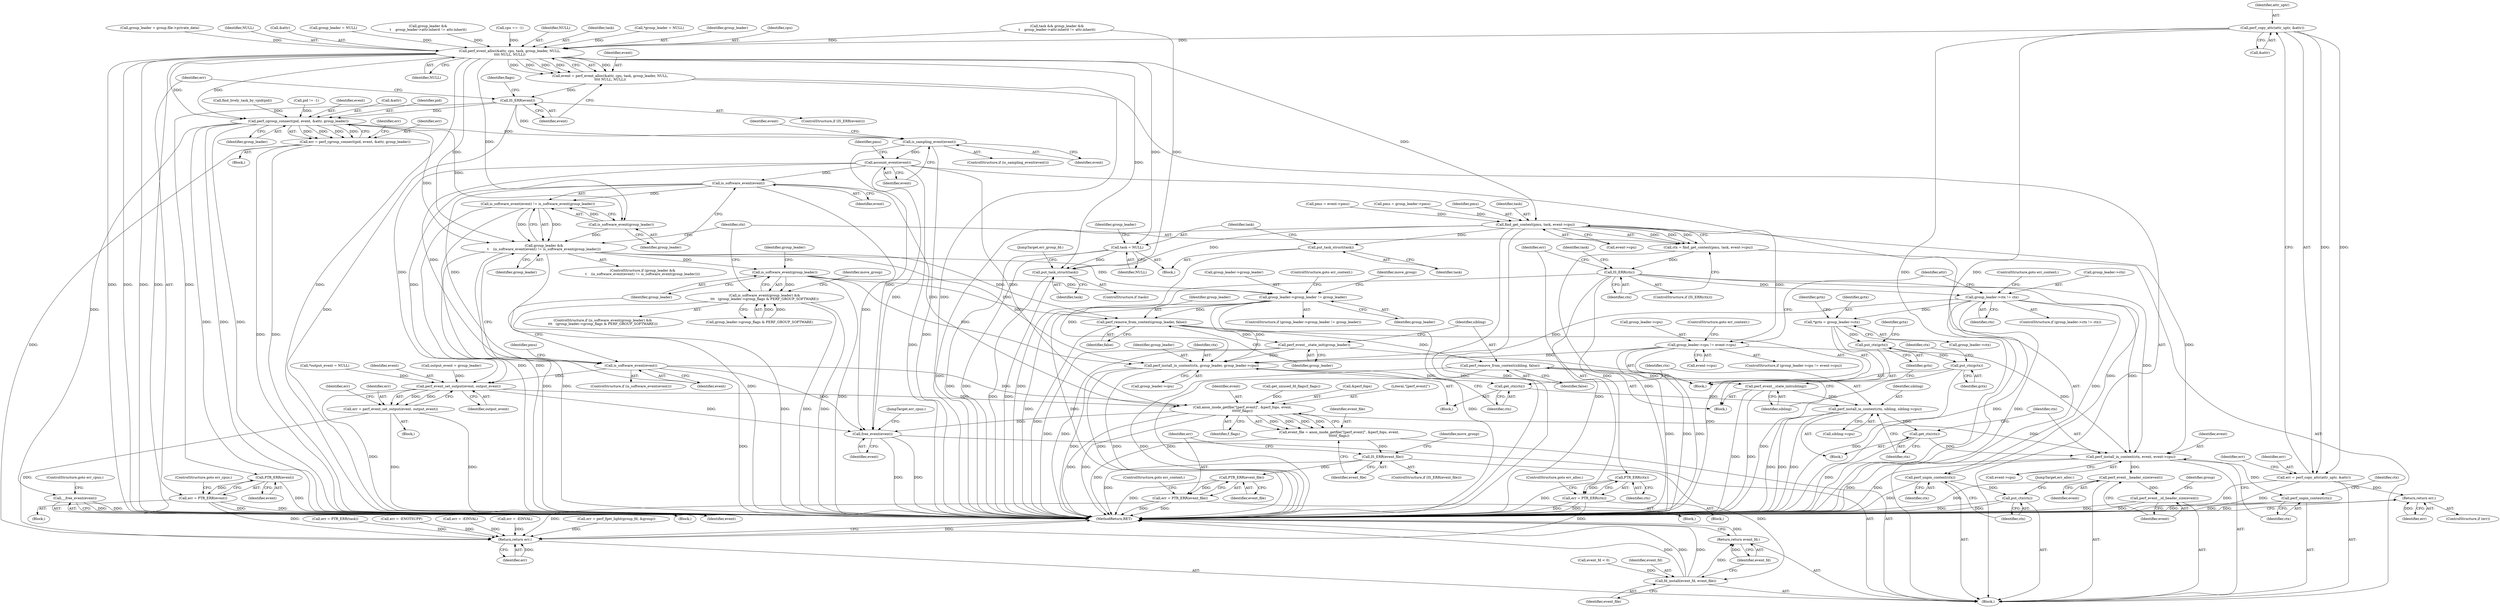digraph "0_linux_f63a8daa5812afef4f06c962351687e1ff9ccb2b@API" {
"1000171" [label="(Call,perf_copy_attr(attr_uptr, &attr))"];
"1000169" [label="(Call,err = perf_copy_attr(attr_uptr, &attr))"];
"1000177" [label="(Return,return err;)"];
"1000330" [label="(Call,perf_event_alloc(&attr, cpu, task, group_leader, NULL,\n\t\t\t\t NULL, NULL))"];
"1000328" [label="(Call,event = perf_event_alloc(&attr, cpu, task, group_leader, NULL,\n\t\t\t\t NULL, NULL))"];
"1000340" [label="(Call,IS_ERR(event))"];
"1000345" [label="(Call,PTR_ERR(event))"];
"1000343" [label="(Call,err = PTR_ERR(event))"];
"1000666" [label="(Return,return err;)"];
"1000355" [label="(Call,perf_cgroup_connect(pid, event, &attr, group_leader))"];
"1000353" [label="(Call,err = perf_cgroup_connect(pid, event, &attr, group_leader))"];
"1000364" [label="(Call,__free_event(event))"];
"1000368" [label="(Call,is_sampling_event(event))"];
"1000385" [label="(Call,account_event(event))"];
"1000396" [label="(Call,is_software_event(event))"];
"1000395" [label="(Call,is_software_event(event) != is_software_event(group_leader))"];
"1000393" [label="(Call,group_leader &&\n\t    (is_software_event(event) != is_software_event(group_leader)))"];
"1000413" [label="(Call,is_software_event(group_leader))"];
"1000412" [label="(Call,is_software_event(group_leader) &&\n\t\t\t   (group_leader->group_flags & PERF_GROUP_SOFTWARE))"];
"1000457" [label="(Call,group_leader->group_leader != group_leader)"];
"1000546" [label="(Call,perf_remove_from_context(group_leader, false))"];
"1000549" [label="(Call,perf_event__state_init(group_leader))"];
"1000579" [label="(Call,perf_install_in_context(ctx, group_leader, group_leader->cpu))"];
"1000585" [label="(Call,get_ctx(ctx))"];
"1000588" [label="(Call,perf_install_in_context(ctx, sibling, sibling->cpu))"];
"1000594" [label="(Call,get_ctx(ctx))"];
"1000596" [label="(Call,perf_install_in_context(ctx, event, event->cpu))"];
"1000602" [label="(Call,perf_unpin_context(ctx))"];
"1000634" [label="(Call,perf_event__header_size(event))"];
"1000636" [label="(Call,perf_event__id_header_size(event))"];
"1000552" [label="(Call,perf_remove_from_context(sibling, false))"];
"1000555" [label="(Call,perf_event__state_init(sibling))"];
"1000402" [label="(Call,is_software_event(event))"];
"1000509" [label="(Call,perf_event_set_output(event, output_event))"];
"1000507" [label="(Call,err = perf_event_set_output(event, output_event))"];
"1000517" [label="(Call,anon_inode_getfile(\"[perf_event]\", &perf_fops, event,\n\t\t\t\t\tf_flags))"];
"1000515" [label="(Call,event_file = anon_inode_getfile(\"[perf_event]\", &perf_fops, event,\n\t\t\t\t\tf_flags))"];
"1000524" [label="(Call,IS_ERR(event_file))"];
"1000529" [label="(Call,PTR_ERR(event_file))"];
"1000527" [label="(Call,err = PTR_ERR(event_file))"];
"1000640" [label="(Call,fd_install(event_fd, event_file))"];
"1000643" [label="(Return,return event_fd;)"];
"1000651" [label="(Call,free_event(event))"];
"1000398" [label="(Call,is_software_event(group_leader))"];
"1000426" [label="(Call,find_get_context(pmu, task, event->cpu))"];
"1000424" [label="(Call,ctx = find_get_context(pmu, task, event->cpu))"];
"1000433" [label="(Call,IS_ERR(ctx))"];
"1000438" [label="(Call,PTR_ERR(ctx))"];
"1000436" [label="(Call,err = PTR_ERR(ctx))"];
"1000489" [label="(Call,group_leader->ctx != ctx)"];
"1000536" [label="(Call,*gctx = group_leader->ctx)"];
"1000557" [label="(Call,put_ctx(gctx))"];
"1000564" [label="(Call,put_ctx(gctx))"];
"1000646" [label="(Call,perf_unpin_context(ctx))"];
"1000648" [label="(Call,put_ctx(ctx))"];
"1000444" [label="(Call,put_task_struct(task))"];
"1000478" [label="(Call,group_leader->cpu != event->cpu)"];
"1000658" [label="(Call,put_task_struct(task))"];
"1000446" [label="(Call,task = NULL)"];
"1000328" [label="(Call,event = perf_event_alloc(&attr, cpu, task, group_leader, NULL,\n\t\t\t\t NULL, NULL))"];
"1000426" [label="(Call,find_get_context(pmu, task, event->cpu))"];
"1000436" [label="(Call,err = PTR_ERR(ctx))"];
"1000443" [label="(Block,)"];
"1000658" [label="(Call,put_task_struct(task))"];
"1000581" [label="(Identifier,group_leader)"];
"1000341" [label="(Identifier,event)"];
"1000331" [label="(Call,&attr)"];
"1000489" [label="(Call,group_leader->ctx != ctx)"];
"1000636" [label="(Call,perf_event__id_header_size(event))"];
"1000280" [label="(Call,group_leader = NULL)"];
"1000402" [label="(Call,is_software_event(event))"];
"1000273" [label="(Call,output_event = group_leader)"];
"1000329" [label="(Identifier,event)"];
"1000577" [label="(Block,)"];
"1000580" [label="(Identifier,ctx)"];
"1000310" [label="(Call,group_leader &&\n\t    group_leader->attr.inherit != attr.inherit)"];
"1000494" [label="(ControlStructure,goto err_context;)"];
"1000521" [label="(Identifier,event)"];
"1000427" [label="(Identifier,pmu)"];
"1000253" [label="(Call,err = perf_fget_light(group_fd, &group))"];
"1000587" [label="(Block,)"];
"1000640" [label="(Call,fd_install(event_fd, event_file))"];
"1000656" [label="(ControlStructure,if (task))"];
"1000357" [label="(Identifier,event)"];
"1000582" [label="(Call,group_leader->cpu)"];
"1000490" [label="(Call,group_leader->ctx)"];
"1000562" [label="(Identifier,gctx)"];
"1000447" [label="(Identifier,task)"];
"1000586" [label="(Identifier,ctx)"];
"1000375" [label="(Identifier,event)"];
"1000646" [label="(Call,perf_unpin_context(ctx))"];
"1000133" [label="(Call,*output_event = NULL)"];
"1000647" [label="(Identifier,ctx)"];
"1000602" [label="(Call,perf_unpin_context(ctx))"];
"1000434" [label="(Identifier,ctx)"];
"1000550" [label="(Identifier,group_leader)"];
"1000358" [label="(Call,&attr)"];
"1000547" [label="(Identifier,group_leader)"];
"1000556" [label="(Identifier,sibling)"];
"1000585" [label="(Call,get_ctx(ctx))"];
"1000353" [label="(Call,err = perf_cgroup_connect(pid, event, &attr, group_leader))"];
"1000531" [label="(ControlStructure,goto err_context;)"];
"1000435" [label="(Block,)"];
"1000438" [label="(Call,PTR_ERR(ctx))"];
"1000644" [label="(Identifier,event_fd)"];
"1000356" [label="(Identifier,pid)"];
"1000552" [label="(Call,perf_remove_from_context(sibling, false))"];
"1000171" [label="(Call,perf_copy_attr(attr_uptr, &attr))"];
"1000172" [label="(Identifier,attr_uptr)"];
"1000366" [label="(ControlStructure,goto err_cpus;)"];
"1000639" [label="(Identifier,group)"];
"1000415" [label="(Call,group_leader->group_flags & PERF_GROUP_SOFTWARE)"];
"1000239" [label="(Call,get_unused_fd_flags(f_flags))"];
"1000568" [label="(Identifier,ctx)"];
"1000637" [label="(Identifier,event)"];
"1000440" [label="(ControlStructure,goto err_alloc;)"];
"1000564" [label="(Call,put_ctx(gctx))"];
"1000401" [label="(ControlStructure,if (is_software_event(event)))"];
"1000223" [label="(Call,cpu == -1)"];
"1000178" [label="(Identifier,err)"];
"1000598" [label="(Identifier,event)"];
"1000546" [label="(Call,perf_remove_from_context(group_leader, false))"];
"1000302" [label="(Call,err = PTR_ERR(task))"];
"1000458" [label="(Call,group_leader->group_leader)"];
"1000386" [label="(Identifier,event)"];
"1000385" [label="(Call,account_event(event))"];
"1000338" [label="(Identifier,NULL)"];
"1000510" [label="(Identifier,event)"];
"1000513" [label="(Identifier,err)"];
"1000394" [label="(Identifier,group_leader)"];
"1000530" [label="(Identifier,event_file)"];
"1000445" [label="(Identifier,task)"];
"1000642" [label="(Identifier,event_file)"];
"1000456" [label="(ControlStructure,if (group_leader->group_leader != group_leader))"];
"1000524" [label="(Call,IS_ERR(event_file))"];
"1000342" [label="(Block,)"];
"1000515" [label="(Call,event_file = anon_inode_getfile(\"[perf_event]\", &perf_fops, event,\n\t\t\t\t\tf_flags))"];
"1000296" [label="(Call,find_lively_task_by_vpid(pid))"];
"1000597" [label="(Identifier,ctx)"];
"1000337" [label="(Identifier,NULL)"];
"1000544" [label="(Identifier,gctx)"];
"1000170" [label="(Identifier,err)"];
"1000242" [label="(Call,event_fd < 0)"];
"1000450" [label="(Identifier,group_leader)"];
"1000424" [label="(Call,ctx = find_get_context(pmu, task, event->cpu))"];
"1000355" [label="(Call,perf_cgroup_connect(pid, event, &attr, group_leader))"];
"1000548" [label="(Identifier,false)"];
"1000429" [label="(Call,event->cpu)"];
"1000177" [label="(Return,return err;)"];
"1000334" [label="(Identifier,task)"];
"1000176" [label="(Identifier,err)"];
"1000553" [label="(Identifier,sibling)"];
"1000428" [label="(Identifier,task)"];
"1000534" [label="(Block,)"];
"1000519" [label="(Call,&perf_fops)"];
"1000343" [label="(Call,err = PTR_ERR(event))"];
"1000595" [label="(Identifier,ctx)"];
"1000461" [label="(Identifier,group_leader)"];
"1000417" [label="(Identifier,group_leader)"];
"1000129" [label="(Call,*group_leader = NULL)"];
"1000387" [label="(Call,pmu = event->pmu)"];
"1000354" [label="(Identifier,err)"];
"1000350" [label="(Identifier,flags)"];
"1000442" [label="(Identifier,task)"];
"1000565" [label="(Identifier,gctx)"];
"1000369" [label="(Identifier,event)"];
"1000412" [label="(Call,is_software_event(group_leader) &&\n\t\t\t   (group_leader->group_flags & PERF_GROUP_SOFTWARE))"];
"1000380" [label="(Call,err = -ENOTSUPP)"];
"1000425" [label="(Identifier,ctx)"];
"1000516" [label="(Identifier,event_file)"];
"1000591" [label="(Call,sibling->cpu)"];
"1000360" [label="(Identifier,group_leader)"];
"1000340" [label="(Call,IS_ERR(event))"];
"1000508" [label="(Identifier,err)"];
"1000479" [label="(Call,group_leader->cpu)"];
"1000668" [label="(MethodReturn,RET)"];
"1000457" [label="(Call,group_leader->group_leader != group_leader)"];
"1000345" [label="(Call,PTR_ERR(event))"];
"1000392" [label="(ControlStructure,if (group_leader &&\n\t    (is_software_event(event) != is_software_event(group_leader))))"];
"1000485" [label="(ControlStructure,goto err_context;)"];
"1000462" [label="(ControlStructure,goto err_context;)"];
"1000653" [label="(JumpTarget,err_cpus:)"];
"1000403" [label="(Identifier,event)"];
"1000405" [label="(Call,pmu = group_leader->pmu)"];
"1000558" [label="(Identifier,gctx)"];
"1000344" [label="(Identifier,err)"];
"1000422" [label="(Identifier,move_group)"];
"1000437" [label="(Identifier,err)"];
"1000511" [label="(Identifier,output_event)"];
"1000652" [label="(Identifier,event)"];
"1000439" [label="(Identifier,ctx)"];
"1000322" [label="(Call,err = -EINVAL)"];
"1000666" [label="(Return,return err;)"];
"1000498" [label="(Identifier,attr)"];
"1000522" [label="(Identifier,f_flags)"];
"1000335" [label="(Identifier,group_leader)"];
"1000397" [label="(Identifier,event)"];
"1000579" [label="(Call,perf_install_in_context(ctx, group_leader, group_leader->cpu))"];
"1000444" [label="(Call,put_task_struct(task))"];
"1000347" [label="(ControlStructure,goto err_cpus;)"];
"1000388" [label="(Identifier,pmu)"];
"1000393" [label="(Call,group_leader &&\n\t    (is_software_event(event) != is_software_event(group_leader)))"];
"1000607" [label="(Identifier,ctx)"];
"1000526" [label="(Block,)"];
"1000169" [label="(Call,err = perf_copy_attr(attr_uptr, &attr))"];
"1000557" [label="(Call,put_ctx(gctx))"];
"1000333" [label="(Identifier,cpu)"];
"1000648" [label="(Call,put_ctx(ctx))"];
"1000649" [label="(Identifier,ctx)"];
"1000399" [label="(Identifier,group_leader)"];
"1000173" [label="(Call,&attr)"];
"1000446" [label="(Call,task = NULL)"];
"1000538" [label="(Call,group_leader->ctx)"];
"1000175" [label="(ControlStructure,if (err))"];
"1000635" [label="(Identifier,event)"];
"1000659" [label="(Identifier,task)"];
"1000527" [label="(Call,err = PTR_ERR(event_file))"];
"1000346" [label="(Identifier,event)"];
"1000482" [label="(Call,event->cpu)"];
"1000365" [label="(Identifier,event)"];
"1000599" [label="(Call,event->cpu)"];
"1000406" [label="(Identifier,pmu)"];
"1000433" [label="(Call,IS_ERR(ctx))"];
"1000533" [label="(Identifier,move_group)"];
"1000529" [label="(Call,PTR_ERR(event_file))"];
"1000506" [label="(Block,)"];
"1000549" [label="(Call,perf_event__state_init(group_leader))"];
"1000262" [label="(Call,group_leader = group.file->private_data)"];
"1000127" [label="(Block,)"];
"1000285" [label="(Call,pid != -1)"];
"1000414" [label="(Identifier,group_leader)"];
"1000464" [label="(Identifier,move_group)"];
"1000594" [label="(Call,get_ctx(ctx))"];
"1000523" [label="(ControlStructure,if (IS_ERR(event_file)))"];
"1000330" [label="(Call,perf_event_alloc(&attr, cpu, task, group_leader, NULL,\n\t\t\t\t NULL, NULL))"];
"1000603" [label="(Identifier,ctx)"];
"1000517" [label="(Call,anon_inode_getfile(\"[perf_event]\", &perf_fops, event,\n\t\t\t\t\tf_flags))"];
"1000590" [label="(Identifier,sibling)"];
"1000477" [label="(ControlStructure,if (group_leader->cpu != event->cpu))"];
"1000667" [label="(Identifier,err)"];
"1000528" [label="(Identifier,err)"];
"1000336" [label="(Identifier,NULL)"];
"1000413" [label="(Call,is_software_event(group_leader))"];
"1000651" [label="(Call,free_event(event))"];
"1000411" [label="(ControlStructure,if (is_software_event(group_leader) &&\n\t\t\t   (group_leader->group_flags & PERF_GROUP_SOFTWARE)))"];
"1000537" [label="(Identifier,gctx)"];
"1000395" [label="(Call,is_software_event(event) != is_software_event(group_leader))"];
"1000518" [label="(Literal,\"[perf_event]\")"];
"1000641" [label="(Identifier,event_fd)"];
"1000352" [label="(Block,)"];
"1000551" [label="(Block,)"];
"1000493" [label="(Identifier,ctx)"];
"1000396" [label="(Call,is_software_event(event))"];
"1000536" [label="(Call,*gctx = group_leader->ctx)"];
"1000650" [label="(JumpTarget,err_alloc:)"];
"1000367" [label="(ControlStructure,if (is_sampling_event(event)))"];
"1000596" [label="(Call,perf_install_in_context(ctx, event, event->cpu))"];
"1000589" [label="(Identifier,ctx)"];
"1000509" [label="(Call,perf_event_set_output(event, output_event))"];
"1000488" [label="(ControlStructure,if (group_leader->ctx != ctx))"];
"1000643" [label="(Return,return event_fd;)"];
"1000448" [label="(Identifier,NULL)"];
"1000432" [label="(ControlStructure,if (IS_ERR(ctx)))"];
"1000588" [label="(Call,perf_install_in_context(ctx, sibling, sibling->cpu))"];
"1000368" [label="(Call,is_sampling_event(event))"];
"1000452" [label="(Call,err = -EINVAL)"];
"1000634" [label="(Call,perf_event__header_size(event))"];
"1000364" [label="(Call,__free_event(event))"];
"1000478" [label="(Call,group_leader->cpu != event->cpu)"];
"1000507" [label="(Call,err = perf_event_set_output(event, output_event))"];
"1000525" [label="(Identifier,event_file)"];
"1000362" [label="(Identifier,err)"];
"1000398" [label="(Call,is_software_event(group_leader))"];
"1000339" [label="(ControlStructure,if (IS_ERR(event)))"];
"1000555" [label="(Call,perf_event__state_init(sibling))"];
"1000363" [label="(Block,)"];
"1000660" [label="(JumpTarget,err_group_fd:)"];
"1000308" [label="(Call,task && group_leader &&\n\t    group_leader->attr.inherit != attr.inherit)"];
"1000554" [label="(Identifier,false)"];
"1000171" -> "1000169"  [label="AST: "];
"1000171" -> "1000173"  [label="CFG: "];
"1000172" -> "1000171"  [label="AST: "];
"1000173" -> "1000171"  [label="AST: "];
"1000169" -> "1000171"  [label="CFG: "];
"1000171" -> "1000668"  [label="DDG: "];
"1000171" -> "1000668"  [label="DDG: "];
"1000171" -> "1000169"  [label="DDG: "];
"1000171" -> "1000169"  [label="DDG: "];
"1000171" -> "1000330"  [label="DDG: "];
"1000169" -> "1000127"  [label="AST: "];
"1000170" -> "1000169"  [label="AST: "];
"1000176" -> "1000169"  [label="CFG: "];
"1000169" -> "1000668"  [label="DDG: "];
"1000169" -> "1000668"  [label="DDG: "];
"1000169" -> "1000177"  [label="DDG: "];
"1000177" -> "1000175"  [label="AST: "];
"1000177" -> "1000178"  [label="CFG: "];
"1000178" -> "1000177"  [label="AST: "];
"1000668" -> "1000177"  [label="CFG: "];
"1000177" -> "1000668"  [label="DDG: "];
"1000178" -> "1000177"  [label="DDG: "];
"1000330" -> "1000328"  [label="AST: "];
"1000330" -> "1000338"  [label="CFG: "];
"1000331" -> "1000330"  [label="AST: "];
"1000333" -> "1000330"  [label="AST: "];
"1000334" -> "1000330"  [label="AST: "];
"1000335" -> "1000330"  [label="AST: "];
"1000336" -> "1000330"  [label="AST: "];
"1000337" -> "1000330"  [label="AST: "];
"1000338" -> "1000330"  [label="AST: "];
"1000328" -> "1000330"  [label="CFG: "];
"1000330" -> "1000668"  [label="DDG: "];
"1000330" -> "1000668"  [label="DDG: "];
"1000330" -> "1000668"  [label="DDG: "];
"1000330" -> "1000668"  [label="DDG: "];
"1000330" -> "1000668"  [label="DDG: "];
"1000330" -> "1000328"  [label="DDG: "];
"1000330" -> "1000328"  [label="DDG: "];
"1000330" -> "1000328"  [label="DDG: "];
"1000330" -> "1000328"  [label="DDG: "];
"1000330" -> "1000328"  [label="DDG: "];
"1000223" -> "1000330"  [label="DDG: "];
"1000308" -> "1000330"  [label="DDG: "];
"1000129" -> "1000330"  [label="DDG: "];
"1000310" -> "1000330"  [label="DDG: "];
"1000262" -> "1000330"  [label="DDG: "];
"1000280" -> "1000330"  [label="DDG: "];
"1000330" -> "1000355"  [label="DDG: "];
"1000330" -> "1000355"  [label="DDG: "];
"1000330" -> "1000393"  [label="DDG: "];
"1000330" -> "1000398"  [label="DDG: "];
"1000330" -> "1000426"  [label="DDG: "];
"1000330" -> "1000446"  [label="DDG: "];
"1000330" -> "1000658"  [label="DDG: "];
"1000328" -> "1000127"  [label="AST: "];
"1000329" -> "1000328"  [label="AST: "];
"1000341" -> "1000328"  [label="CFG: "];
"1000328" -> "1000668"  [label="DDG: "];
"1000328" -> "1000340"  [label="DDG: "];
"1000340" -> "1000339"  [label="AST: "];
"1000340" -> "1000341"  [label="CFG: "];
"1000341" -> "1000340"  [label="AST: "];
"1000344" -> "1000340"  [label="CFG: "];
"1000350" -> "1000340"  [label="CFG: "];
"1000340" -> "1000668"  [label="DDG: "];
"1000340" -> "1000345"  [label="DDG: "];
"1000340" -> "1000355"  [label="DDG: "];
"1000340" -> "1000368"  [label="DDG: "];
"1000345" -> "1000343"  [label="AST: "];
"1000345" -> "1000346"  [label="CFG: "];
"1000346" -> "1000345"  [label="AST: "];
"1000343" -> "1000345"  [label="CFG: "];
"1000345" -> "1000668"  [label="DDG: "];
"1000345" -> "1000343"  [label="DDG: "];
"1000343" -> "1000342"  [label="AST: "];
"1000344" -> "1000343"  [label="AST: "];
"1000347" -> "1000343"  [label="CFG: "];
"1000343" -> "1000668"  [label="DDG: "];
"1000343" -> "1000668"  [label="DDG: "];
"1000343" -> "1000666"  [label="DDG: "];
"1000666" -> "1000127"  [label="AST: "];
"1000666" -> "1000667"  [label="CFG: "];
"1000667" -> "1000666"  [label="AST: "];
"1000668" -> "1000666"  [label="CFG: "];
"1000666" -> "1000668"  [label="DDG: "];
"1000667" -> "1000666"  [label="DDG: "];
"1000436" -> "1000666"  [label="DDG: "];
"1000253" -> "1000666"  [label="DDG: "];
"1000452" -> "1000666"  [label="DDG: "];
"1000322" -> "1000666"  [label="DDG: "];
"1000353" -> "1000666"  [label="DDG: "];
"1000380" -> "1000666"  [label="DDG: "];
"1000507" -> "1000666"  [label="DDG: "];
"1000302" -> "1000666"  [label="DDG: "];
"1000527" -> "1000666"  [label="DDG: "];
"1000355" -> "1000353"  [label="AST: "];
"1000355" -> "1000360"  [label="CFG: "];
"1000356" -> "1000355"  [label="AST: "];
"1000357" -> "1000355"  [label="AST: "];
"1000358" -> "1000355"  [label="AST: "];
"1000360" -> "1000355"  [label="AST: "];
"1000353" -> "1000355"  [label="CFG: "];
"1000355" -> "1000668"  [label="DDG: "];
"1000355" -> "1000668"  [label="DDG: "];
"1000355" -> "1000668"  [label="DDG: "];
"1000355" -> "1000353"  [label="DDG: "];
"1000355" -> "1000353"  [label="DDG: "];
"1000355" -> "1000353"  [label="DDG: "];
"1000355" -> "1000353"  [label="DDG: "];
"1000285" -> "1000355"  [label="DDG: "];
"1000296" -> "1000355"  [label="DDG: "];
"1000355" -> "1000364"  [label="DDG: "];
"1000355" -> "1000368"  [label="DDG: "];
"1000355" -> "1000393"  [label="DDG: "];
"1000355" -> "1000398"  [label="DDG: "];
"1000353" -> "1000352"  [label="AST: "];
"1000354" -> "1000353"  [label="AST: "];
"1000362" -> "1000353"  [label="CFG: "];
"1000353" -> "1000668"  [label="DDG: "];
"1000353" -> "1000668"  [label="DDG: "];
"1000364" -> "1000363"  [label="AST: "];
"1000364" -> "1000365"  [label="CFG: "];
"1000365" -> "1000364"  [label="AST: "];
"1000366" -> "1000364"  [label="CFG: "];
"1000364" -> "1000668"  [label="DDG: "];
"1000364" -> "1000668"  [label="DDG: "];
"1000368" -> "1000367"  [label="AST: "];
"1000368" -> "1000369"  [label="CFG: "];
"1000369" -> "1000368"  [label="AST: "];
"1000375" -> "1000368"  [label="CFG: "];
"1000386" -> "1000368"  [label="CFG: "];
"1000368" -> "1000668"  [label="DDG: "];
"1000368" -> "1000385"  [label="DDG: "];
"1000368" -> "1000651"  [label="DDG: "];
"1000385" -> "1000127"  [label="AST: "];
"1000385" -> "1000386"  [label="CFG: "];
"1000386" -> "1000385"  [label="AST: "];
"1000388" -> "1000385"  [label="CFG: "];
"1000385" -> "1000668"  [label="DDG: "];
"1000385" -> "1000396"  [label="DDG: "];
"1000385" -> "1000402"  [label="DDG: "];
"1000385" -> "1000509"  [label="DDG: "];
"1000385" -> "1000517"  [label="DDG: "];
"1000385" -> "1000651"  [label="DDG: "];
"1000396" -> "1000395"  [label="AST: "];
"1000396" -> "1000397"  [label="CFG: "];
"1000397" -> "1000396"  [label="AST: "];
"1000399" -> "1000396"  [label="CFG: "];
"1000396" -> "1000395"  [label="DDG: "];
"1000396" -> "1000402"  [label="DDG: "];
"1000396" -> "1000509"  [label="DDG: "];
"1000396" -> "1000517"  [label="DDG: "];
"1000396" -> "1000651"  [label="DDG: "];
"1000395" -> "1000393"  [label="AST: "];
"1000395" -> "1000398"  [label="CFG: "];
"1000398" -> "1000395"  [label="AST: "];
"1000393" -> "1000395"  [label="CFG: "];
"1000395" -> "1000668"  [label="DDG: "];
"1000395" -> "1000668"  [label="DDG: "];
"1000395" -> "1000393"  [label="DDG: "];
"1000395" -> "1000393"  [label="DDG: "];
"1000398" -> "1000395"  [label="DDG: "];
"1000393" -> "1000392"  [label="AST: "];
"1000393" -> "1000394"  [label="CFG: "];
"1000394" -> "1000393"  [label="AST: "];
"1000403" -> "1000393"  [label="CFG: "];
"1000425" -> "1000393"  [label="CFG: "];
"1000393" -> "1000668"  [label="DDG: "];
"1000393" -> "1000668"  [label="DDG: "];
"1000393" -> "1000668"  [label="DDG: "];
"1000398" -> "1000393"  [label="DDG: "];
"1000393" -> "1000413"  [label="DDG: "];
"1000393" -> "1000457"  [label="DDG: "];
"1000393" -> "1000546"  [label="DDG: "];
"1000393" -> "1000579"  [label="DDG: "];
"1000413" -> "1000412"  [label="AST: "];
"1000413" -> "1000414"  [label="CFG: "];
"1000414" -> "1000413"  [label="AST: "];
"1000417" -> "1000413"  [label="CFG: "];
"1000412" -> "1000413"  [label="CFG: "];
"1000413" -> "1000668"  [label="DDG: "];
"1000413" -> "1000412"  [label="DDG: "];
"1000413" -> "1000457"  [label="DDG: "];
"1000413" -> "1000546"  [label="DDG: "];
"1000413" -> "1000579"  [label="DDG: "];
"1000412" -> "1000411"  [label="AST: "];
"1000412" -> "1000415"  [label="CFG: "];
"1000415" -> "1000412"  [label="AST: "];
"1000422" -> "1000412"  [label="CFG: "];
"1000425" -> "1000412"  [label="CFG: "];
"1000412" -> "1000668"  [label="DDG: "];
"1000412" -> "1000668"  [label="DDG: "];
"1000412" -> "1000668"  [label="DDG: "];
"1000415" -> "1000412"  [label="DDG: "];
"1000415" -> "1000412"  [label="DDG: "];
"1000457" -> "1000456"  [label="AST: "];
"1000457" -> "1000461"  [label="CFG: "];
"1000458" -> "1000457"  [label="AST: "];
"1000461" -> "1000457"  [label="AST: "];
"1000462" -> "1000457"  [label="CFG: "];
"1000464" -> "1000457"  [label="CFG: "];
"1000457" -> "1000668"  [label="DDG: "];
"1000457" -> "1000668"  [label="DDG: "];
"1000457" -> "1000668"  [label="DDG: "];
"1000457" -> "1000546"  [label="DDG: "];
"1000457" -> "1000579"  [label="DDG: "];
"1000546" -> "1000534"  [label="AST: "];
"1000546" -> "1000548"  [label="CFG: "];
"1000547" -> "1000546"  [label="AST: "];
"1000548" -> "1000546"  [label="AST: "];
"1000550" -> "1000546"  [label="CFG: "];
"1000546" -> "1000668"  [label="DDG: "];
"1000546" -> "1000549"  [label="DDG: "];
"1000546" -> "1000552"  [label="DDG: "];
"1000549" -> "1000534"  [label="AST: "];
"1000549" -> "1000550"  [label="CFG: "];
"1000550" -> "1000549"  [label="AST: "];
"1000553" -> "1000549"  [label="CFG: "];
"1000549" -> "1000668"  [label="DDG: "];
"1000549" -> "1000668"  [label="DDG: "];
"1000549" -> "1000579"  [label="DDG: "];
"1000579" -> "1000577"  [label="AST: "];
"1000579" -> "1000582"  [label="CFG: "];
"1000580" -> "1000579"  [label="AST: "];
"1000581" -> "1000579"  [label="AST: "];
"1000582" -> "1000579"  [label="AST: "];
"1000586" -> "1000579"  [label="CFG: "];
"1000579" -> "1000668"  [label="DDG: "];
"1000579" -> "1000668"  [label="DDG: "];
"1000579" -> "1000668"  [label="DDG: "];
"1000433" -> "1000579"  [label="DDG: "];
"1000489" -> "1000579"  [label="DDG: "];
"1000478" -> "1000579"  [label="DDG: "];
"1000579" -> "1000585"  [label="DDG: "];
"1000585" -> "1000577"  [label="AST: "];
"1000585" -> "1000586"  [label="CFG: "];
"1000586" -> "1000585"  [label="AST: "];
"1000589" -> "1000585"  [label="CFG: "];
"1000585" -> "1000588"  [label="DDG: "];
"1000588" -> "1000587"  [label="AST: "];
"1000588" -> "1000591"  [label="CFG: "];
"1000589" -> "1000588"  [label="AST: "];
"1000590" -> "1000588"  [label="AST: "];
"1000591" -> "1000588"  [label="AST: "];
"1000595" -> "1000588"  [label="CFG: "];
"1000588" -> "1000668"  [label="DDG: "];
"1000588" -> "1000668"  [label="DDG: "];
"1000588" -> "1000668"  [label="DDG: "];
"1000555" -> "1000588"  [label="DDG: "];
"1000588" -> "1000594"  [label="DDG: "];
"1000594" -> "1000587"  [label="AST: "];
"1000594" -> "1000595"  [label="CFG: "];
"1000595" -> "1000594"  [label="AST: "];
"1000597" -> "1000594"  [label="CFG: "];
"1000594" -> "1000668"  [label="DDG: "];
"1000594" -> "1000596"  [label="DDG: "];
"1000596" -> "1000127"  [label="AST: "];
"1000596" -> "1000599"  [label="CFG: "];
"1000597" -> "1000596"  [label="AST: "];
"1000598" -> "1000596"  [label="AST: "];
"1000599" -> "1000596"  [label="AST: "];
"1000603" -> "1000596"  [label="CFG: "];
"1000596" -> "1000668"  [label="DDG: "];
"1000596" -> "1000668"  [label="DDG: "];
"1000433" -> "1000596"  [label="DDG: "];
"1000489" -> "1000596"  [label="DDG: "];
"1000517" -> "1000596"  [label="DDG: "];
"1000426" -> "1000596"  [label="DDG: "];
"1000478" -> "1000596"  [label="DDG: "];
"1000596" -> "1000602"  [label="DDG: "];
"1000596" -> "1000634"  [label="DDG: "];
"1000602" -> "1000127"  [label="AST: "];
"1000602" -> "1000603"  [label="CFG: "];
"1000603" -> "1000602"  [label="AST: "];
"1000607" -> "1000602"  [label="CFG: "];
"1000602" -> "1000668"  [label="DDG: "];
"1000602" -> "1000668"  [label="DDG: "];
"1000634" -> "1000127"  [label="AST: "];
"1000634" -> "1000635"  [label="CFG: "];
"1000635" -> "1000634"  [label="AST: "];
"1000637" -> "1000634"  [label="CFG: "];
"1000634" -> "1000668"  [label="DDG: "];
"1000634" -> "1000636"  [label="DDG: "];
"1000636" -> "1000127"  [label="AST: "];
"1000636" -> "1000637"  [label="CFG: "];
"1000637" -> "1000636"  [label="AST: "];
"1000639" -> "1000636"  [label="CFG: "];
"1000636" -> "1000668"  [label="DDG: "];
"1000636" -> "1000668"  [label="DDG: "];
"1000552" -> "1000551"  [label="AST: "];
"1000552" -> "1000554"  [label="CFG: "];
"1000553" -> "1000552"  [label="AST: "];
"1000554" -> "1000552"  [label="AST: "];
"1000556" -> "1000552"  [label="CFG: "];
"1000552" -> "1000668"  [label="DDG: "];
"1000552" -> "1000668"  [label="DDG: "];
"1000552" -> "1000555"  [label="DDG: "];
"1000555" -> "1000551"  [label="AST: "];
"1000555" -> "1000556"  [label="CFG: "];
"1000556" -> "1000555"  [label="AST: "];
"1000558" -> "1000555"  [label="CFG: "];
"1000555" -> "1000668"  [label="DDG: "];
"1000555" -> "1000668"  [label="DDG: "];
"1000402" -> "1000401"  [label="AST: "];
"1000402" -> "1000403"  [label="CFG: "];
"1000403" -> "1000402"  [label="AST: "];
"1000406" -> "1000402"  [label="CFG: "];
"1000414" -> "1000402"  [label="CFG: "];
"1000402" -> "1000668"  [label="DDG: "];
"1000402" -> "1000509"  [label="DDG: "];
"1000402" -> "1000517"  [label="DDG: "];
"1000402" -> "1000651"  [label="DDG: "];
"1000509" -> "1000507"  [label="AST: "];
"1000509" -> "1000511"  [label="CFG: "];
"1000510" -> "1000509"  [label="AST: "];
"1000511" -> "1000509"  [label="AST: "];
"1000507" -> "1000509"  [label="CFG: "];
"1000509" -> "1000668"  [label="DDG: "];
"1000509" -> "1000507"  [label="DDG: "];
"1000509" -> "1000507"  [label="DDG: "];
"1000133" -> "1000509"  [label="DDG: "];
"1000273" -> "1000509"  [label="DDG: "];
"1000509" -> "1000517"  [label="DDG: "];
"1000509" -> "1000651"  [label="DDG: "];
"1000507" -> "1000506"  [label="AST: "];
"1000508" -> "1000507"  [label="AST: "];
"1000513" -> "1000507"  [label="CFG: "];
"1000507" -> "1000668"  [label="DDG: "];
"1000507" -> "1000668"  [label="DDG: "];
"1000517" -> "1000515"  [label="AST: "];
"1000517" -> "1000522"  [label="CFG: "];
"1000518" -> "1000517"  [label="AST: "];
"1000519" -> "1000517"  [label="AST: "];
"1000521" -> "1000517"  [label="AST: "];
"1000522" -> "1000517"  [label="AST: "];
"1000515" -> "1000517"  [label="CFG: "];
"1000517" -> "1000668"  [label="DDG: "];
"1000517" -> "1000668"  [label="DDG: "];
"1000517" -> "1000515"  [label="DDG: "];
"1000517" -> "1000515"  [label="DDG: "];
"1000517" -> "1000515"  [label="DDG: "];
"1000517" -> "1000515"  [label="DDG: "];
"1000239" -> "1000517"  [label="DDG: "];
"1000517" -> "1000651"  [label="DDG: "];
"1000515" -> "1000127"  [label="AST: "];
"1000516" -> "1000515"  [label="AST: "];
"1000525" -> "1000515"  [label="CFG: "];
"1000515" -> "1000668"  [label="DDG: "];
"1000515" -> "1000524"  [label="DDG: "];
"1000524" -> "1000523"  [label="AST: "];
"1000524" -> "1000525"  [label="CFG: "];
"1000525" -> "1000524"  [label="AST: "];
"1000528" -> "1000524"  [label="CFG: "];
"1000533" -> "1000524"  [label="CFG: "];
"1000524" -> "1000668"  [label="DDG: "];
"1000524" -> "1000529"  [label="DDG: "];
"1000524" -> "1000640"  [label="DDG: "];
"1000529" -> "1000527"  [label="AST: "];
"1000529" -> "1000530"  [label="CFG: "];
"1000530" -> "1000529"  [label="AST: "];
"1000527" -> "1000529"  [label="CFG: "];
"1000529" -> "1000668"  [label="DDG: "];
"1000529" -> "1000527"  [label="DDG: "];
"1000527" -> "1000526"  [label="AST: "];
"1000528" -> "1000527"  [label="AST: "];
"1000531" -> "1000527"  [label="CFG: "];
"1000527" -> "1000668"  [label="DDG: "];
"1000527" -> "1000668"  [label="DDG: "];
"1000640" -> "1000127"  [label="AST: "];
"1000640" -> "1000642"  [label="CFG: "];
"1000641" -> "1000640"  [label="AST: "];
"1000642" -> "1000640"  [label="AST: "];
"1000644" -> "1000640"  [label="CFG: "];
"1000640" -> "1000668"  [label="DDG: "];
"1000640" -> "1000668"  [label="DDG: "];
"1000640" -> "1000668"  [label="DDG: "];
"1000242" -> "1000640"  [label="DDG: "];
"1000640" -> "1000643"  [label="DDG: "];
"1000643" -> "1000127"  [label="AST: "];
"1000643" -> "1000644"  [label="CFG: "];
"1000644" -> "1000643"  [label="AST: "];
"1000668" -> "1000643"  [label="CFG: "];
"1000643" -> "1000668"  [label="DDG: "];
"1000644" -> "1000643"  [label="DDG: "];
"1000651" -> "1000127"  [label="AST: "];
"1000651" -> "1000652"  [label="CFG: "];
"1000652" -> "1000651"  [label="AST: "];
"1000653" -> "1000651"  [label="CFG: "];
"1000651" -> "1000668"  [label="DDG: "];
"1000651" -> "1000668"  [label="DDG: "];
"1000398" -> "1000399"  [label="CFG: "];
"1000399" -> "1000398"  [label="AST: "];
"1000426" -> "1000424"  [label="AST: "];
"1000426" -> "1000429"  [label="CFG: "];
"1000427" -> "1000426"  [label="AST: "];
"1000428" -> "1000426"  [label="AST: "];
"1000429" -> "1000426"  [label="AST: "];
"1000424" -> "1000426"  [label="CFG: "];
"1000426" -> "1000668"  [label="DDG: "];
"1000426" -> "1000668"  [label="DDG: "];
"1000426" -> "1000668"  [label="DDG: "];
"1000426" -> "1000424"  [label="DDG: "];
"1000426" -> "1000424"  [label="DDG: "];
"1000426" -> "1000424"  [label="DDG: "];
"1000387" -> "1000426"  [label="DDG: "];
"1000405" -> "1000426"  [label="DDG: "];
"1000426" -> "1000444"  [label="DDG: "];
"1000426" -> "1000478"  [label="DDG: "];
"1000426" -> "1000658"  [label="DDG: "];
"1000424" -> "1000127"  [label="AST: "];
"1000425" -> "1000424"  [label="AST: "];
"1000434" -> "1000424"  [label="CFG: "];
"1000424" -> "1000668"  [label="DDG: "];
"1000424" -> "1000433"  [label="DDG: "];
"1000433" -> "1000432"  [label="AST: "];
"1000433" -> "1000434"  [label="CFG: "];
"1000434" -> "1000433"  [label="AST: "];
"1000437" -> "1000433"  [label="CFG: "];
"1000442" -> "1000433"  [label="CFG: "];
"1000433" -> "1000668"  [label="DDG: "];
"1000433" -> "1000438"  [label="DDG: "];
"1000433" -> "1000489"  [label="DDG: "];
"1000433" -> "1000646"  [label="DDG: "];
"1000438" -> "1000436"  [label="AST: "];
"1000438" -> "1000439"  [label="CFG: "];
"1000439" -> "1000438"  [label="AST: "];
"1000436" -> "1000438"  [label="CFG: "];
"1000438" -> "1000668"  [label="DDG: "];
"1000438" -> "1000436"  [label="DDG: "];
"1000436" -> "1000435"  [label="AST: "];
"1000437" -> "1000436"  [label="AST: "];
"1000440" -> "1000436"  [label="CFG: "];
"1000436" -> "1000668"  [label="DDG: "];
"1000436" -> "1000668"  [label="DDG: "];
"1000489" -> "1000488"  [label="AST: "];
"1000489" -> "1000493"  [label="CFG: "];
"1000490" -> "1000489"  [label="AST: "];
"1000493" -> "1000489"  [label="AST: "];
"1000494" -> "1000489"  [label="CFG: "];
"1000498" -> "1000489"  [label="CFG: "];
"1000489" -> "1000668"  [label="DDG: "];
"1000489" -> "1000668"  [label="DDG: "];
"1000489" -> "1000536"  [label="DDG: "];
"1000489" -> "1000646"  [label="DDG: "];
"1000536" -> "1000534"  [label="AST: "];
"1000536" -> "1000538"  [label="CFG: "];
"1000537" -> "1000536"  [label="AST: "];
"1000538" -> "1000536"  [label="AST: "];
"1000544" -> "1000536"  [label="CFG: "];
"1000536" -> "1000668"  [label="DDG: "];
"1000536" -> "1000557"  [label="DDG: "];
"1000557" -> "1000551"  [label="AST: "];
"1000557" -> "1000558"  [label="CFG: "];
"1000558" -> "1000557"  [label="AST: "];
"1000562" -> "1000557"  [label="CFG: "];
"1000557" -> "1000564"  [label="DDG: "];
"1000564" -> "1000534"  [label="AST: "];
"1000564" -> "1000565"  [label="CFG: "];
"1000565" -> "1000564"  [label="AST: "];
"1000568" -> "1000564"  [label="CFG: "];
"1000564" -> "1000668"  [label="DDG: "];
"1000564" -> "1000668"  [label="DDG: "];
"1000646" -> "1000127"  [label="AST: "];
"1000646" -> "1000647"  [label="CFG: "];
"1000647" -> "1000646"  [label="AST: "];
"1000649" -> "1000646"  [label="CFG: "];
"1000646" -> "1000668"  [label="DDG: "];
"1000646" -> "1000648"  [label="DDG: "];
"1000648" -> "1000127"  [label="AST: "];
"1000648" -> "1000649"  [label="CFG: "];
"1000649" -> "1000648"  [label="AST: "];
"1000650" -> "1000648"  [label="CFG: "];
"1000648" -> "1000668"  [label="DDG: "];
"1000648" -> "1000668"  [label="DDG: "];
"1000444" -> "1000443"  [label="AST: "];
"1000444" -> "1000445"  [label="CFG: "];
"1000445" -> "1000444"  [label="AST: "];
"1000447" -> "1000444"  [label="CFG: "];
"1000444" -> "1000668"  [label="DDG: "];
"1000478" -> "1000477"  [label="AST: "];
"1000478" -> "1000482"  [label="CFG: "];
"1000479" -> "1000478"  [label="AST: "];
"1000482" -> "1000478"  [label="AST: "];
"1000485" -> "1000478"  [label="CFG: "];
"1000498" -> "1000478"  [label="CFG: "];
"1000478" -> "1000668"  [label="DDG: "];
"1000478" -> "1000668"  [label="DDG: "];
"1000478" -> "1000668"  [label="DDG: "];
"1000658" -> "1000656"  [label="AST: "];
"1000658" -> "1000659"  [label="CFG: "];
"1000659" -> "1000658"  [label="AST: "];
"1000660" -> "1000658"  [label="CFG: "];
"1000658" -> "1000668"  [label="DDG: "];
"1000658" -> "1000668"  [label="DDG: "];
"1000446" -> "1000658"  [label="DDG: "];
"1000308" -> "1000658"  [label="DDG: "];
"1000446" -> "1000443"  [label="AST: "];
"1000446" -> "1000448"  [label="CFG: "];
"1000447" -> "1000446"  [label="AST: "];
"1000448" -> "1000446"  [label="AST: "];
"1000450" -> "1000446"  [label="CFG: "];
"1000446" -> "1000668"  [label="DDG: "];
"1000446" -> "1000668"  [label="DDG: "];
}
